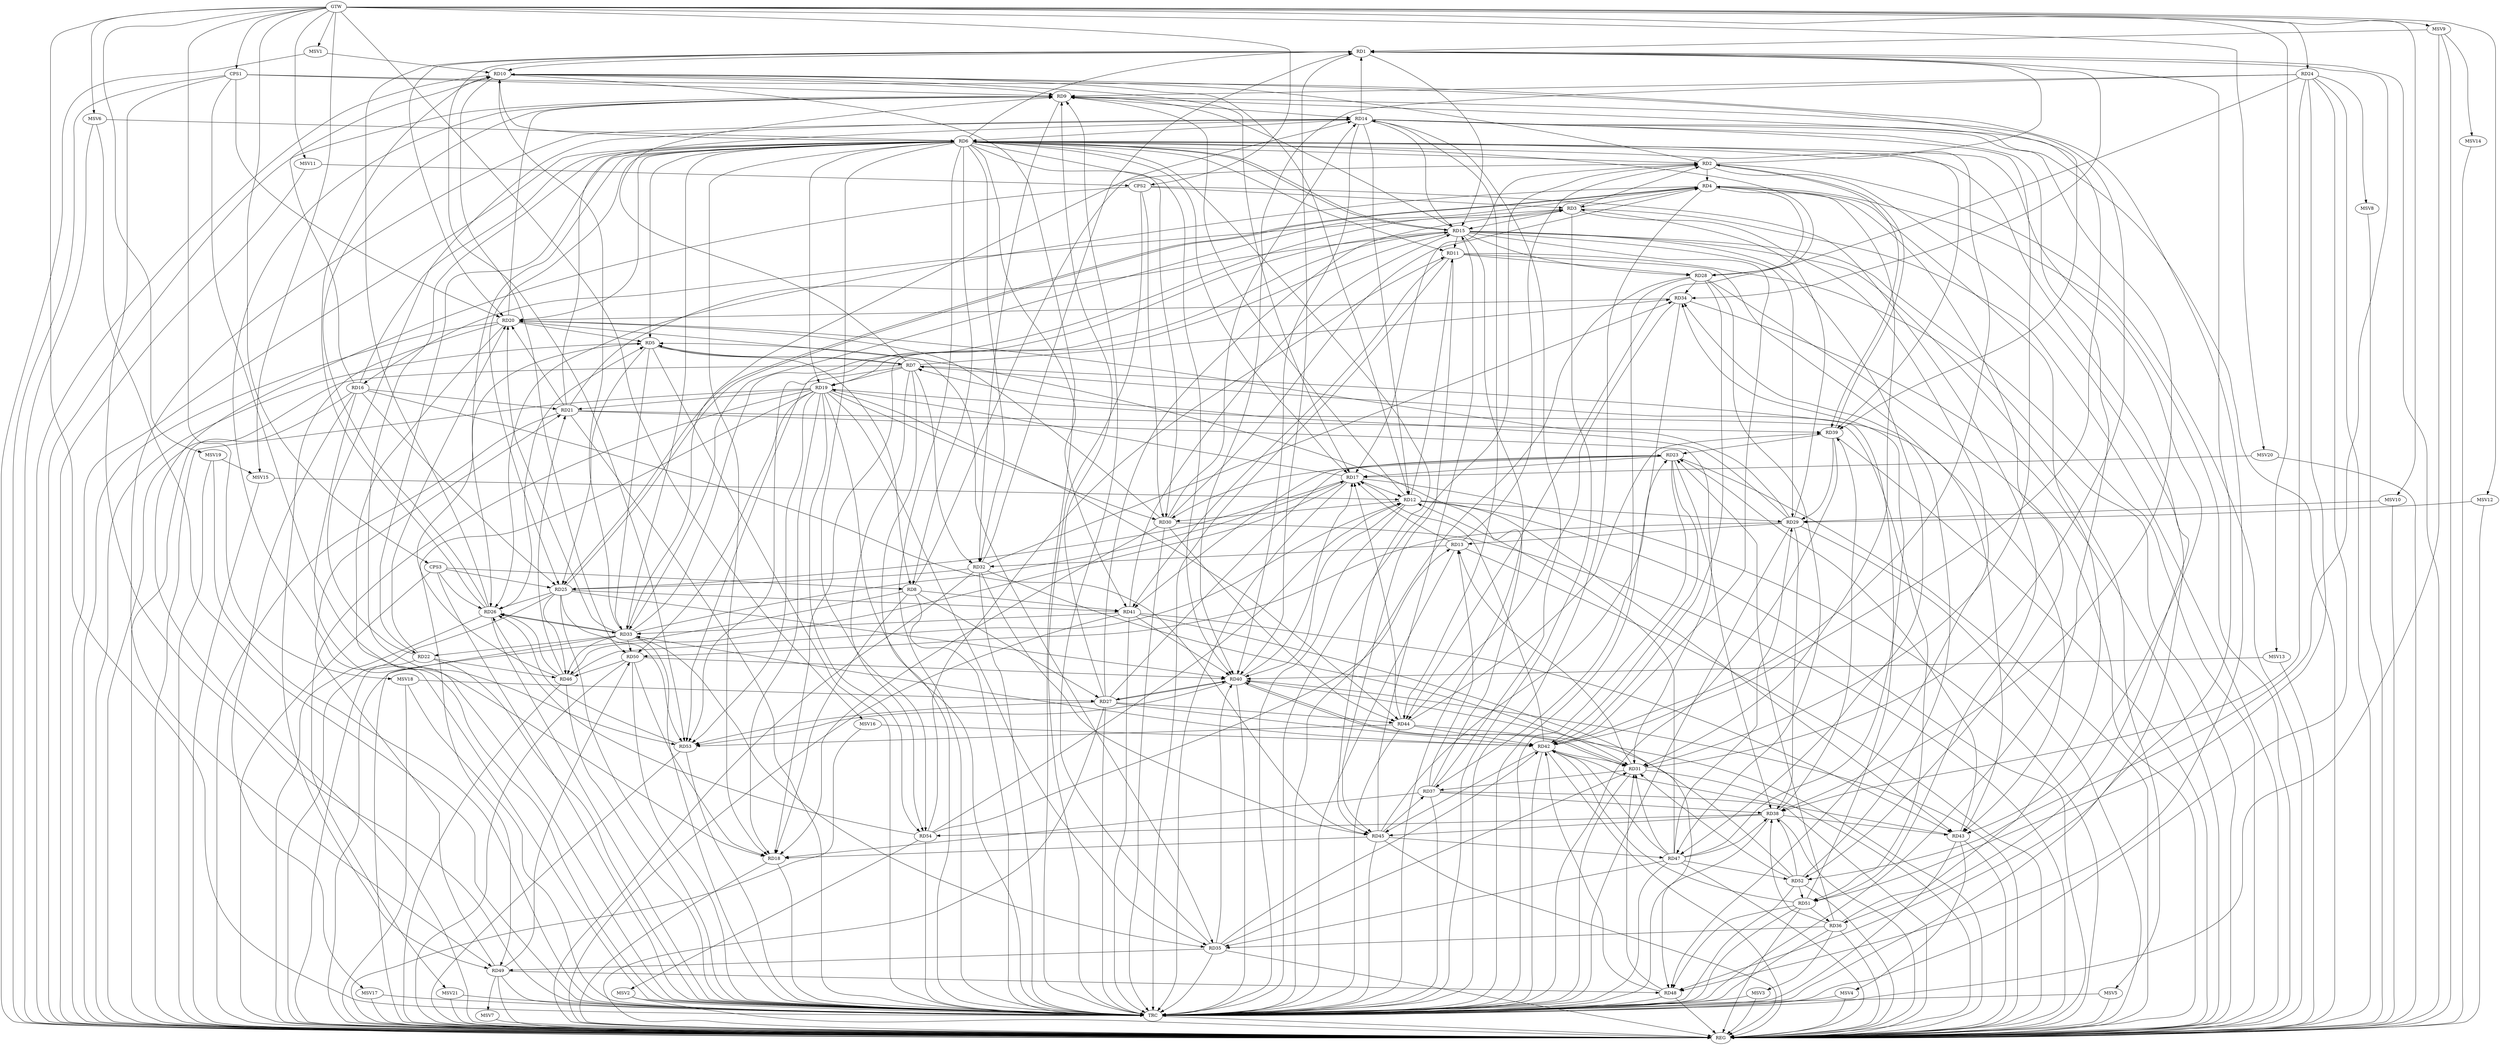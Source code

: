 strict digraph G {
  RD1 [ label="RD1" ];
  RD2 [ label="RD2" ];
  RD3 [ label="RD3" ];
  RD4 [ label="RD4" ];
  RD5 [ label="RD5" ];
  RD6 [ label="RD6" ];
  RD7 [ label="RD7" ];
  RD8 [ label="RD8" ];
  RD9 [ label="RD9" ];
  RD10 [ label="RD10" ];
  RD11 [ label="RD11" ];
  RD12 [ label="RD12" ];
  RD13 [ label="RD13" ];
  RD14 [ label="RD14" ];
  RD15 [ label="RD15" ];
  RD16 [ label="RD16" ];
  RD17 [ label="RD17" ];
  RD18 [ label="RD18" ];
  RD19 [ label="RD19" ];
  RD20 [ label="RD20" ];
  RD21 [ label="RD21" ];
  RD22 [ label="RD22" ];
  RD23 [ label="RD23" ];
  RD24 [ label="RD24" ];
  RD25 [ label="RD25" ];
  RD26 [ label="RD26" ];
  RD27 [ label="RD27" ];
  RD28 [ label="RD28" ];
  RD29 [ label="RD29" ];
  RD30 [ label="RD30" ];
  RD31 [ label="RD31" ];
  RD32 [ label="RD32" ];
  RD33 [ label="RD33" ];
  RD34 [ label="RD34" ];
  RD35 [ label="RD35" ];
  RD36 [ label="RD36" ];
  RD37 [ label="RD37" ];
  RD38 [ label="RD38" ];
  RD39 [ label="RD39" ];
  RD40 [ label="RD40" ];
  RD41 [ label="RD41" ];
  RD42 [ label="RD42" ];
  RD43 [ label="RD43" ];
  RD44 [ label="RD44" ];
  RD45 [ label="RD45" ];
  RD46 [ label="RD46" ];
  RD47 [ label="RD47" ];
  RD48 [ label="RD48" ];
  RD49 [ label="RD49" ];
  RD50 [ label="RD50" ];
  RD51 [ label="RD51" ];
  RD52 [ label="RD52" ];
  RD53 [ label="RD53" ];
  RD54 [ label="RD54" ];
  CPS1 [ label="CPS1" ];
  CPS2 [ label="CPS2" ];
  CPS3 [ label="CPS3" ];
  GTW [ label="GTW" ];
  REG [ label="REG" ];
  TRC [ label="TRC" ];
  MSV1 [ label="MSV1" ];
  MSV2 [ label="MSV2" ];
  MSV3 [ label="MSV3" ];
  MSV4 [ label="MSV4" ];
  MSV5 [ label="MSV5" ];
  MSV6 [ label="MSV6" ];
  MSV7 [ label="MSV7" ];
  MSV8 [ label="MSV8" ];
  MSV9 [ label="MSV9" ];
  MSV10 [ label="MSV10" ];
  MSV11 [ label="MSV11" ];
  MSV12 [ label="MSV12" ];
  MSV13 [ label="MSV13" ];
  MSV14 [ label="MSV14" ];
  MSV15 [ label="MSV15" ];
  MSV16 [ label="MSV16" ];
  MSV17 [ label="MSV17" ];
  MSV18 [ label="MSV18" ];
  MSV19 [ label="MSV19" ];
  MSV20 [ label="MSV20" ];
  MSV21 [ label="MSV21" ];
  RD2 -> RD1;
  RD1 -> RD10;
  RD14 -> RD1;
  RD1 -> RD15;
  RD1 -> RD20;
  RD26 -> RD1;
  RD32 -> RD1;
  RD1 -> RD34;
  RD1 -> RD40;
  RD1 -> RD52;
  RD1 -> RD53;
  RD3 -> RD2;
  RD2 -> RD4;
  RD2 -> RD10;
  RD13 -> RD2;
  RD2 -> RD17;
  RD33 -> RD2;
  RD2 -> RD39;
  RD39 -> RD2;
  RD2 -> RD48;
  RD4 -> RD3;
  RD3 -> RD15;
  RD3 -> RD16;
  RD27 -> RD3;
  RD29 -> RD3;
  RD33 -> RD3;
  RD3 -> RD48;
  RD4 -> RD25;
  RD25 -> RD4;
  RD4 -> RD26;
  RD4 -> RD28;
  RD30 -> RD4;
  RD4 -> RD31;
  RD4 -> RD33;
  RD36 -> RD4;
  RD4 -> RD52;
  RD5 -> RD7;
  RD7 -> RD5;
  RD5 -> RD8;
  RD20 -> RD5;
  RD5 -> RD25;
  RD26 -> RD5;
  RD5 -> RD33;
  RD37 -> RD5;
  RD46 -> RD5;
  RD6 -> RD10;
  RD6 -> RD11;
  RD14 -> RD6;
  RD15 -> RD6;
  RD16 -> RD6;
  RD6 -> RD18;
  RD6 -> RD26;
  RD6 -> RD36;
  RD6 -> RD39;
  RD6 -> RD40;
  RD6 -> RD41;
  RD6 -> RD42;
  RD6 -> RD53;
  RD7 -> RD9;
  RD7 -> RD19;
  RD29 -> RD7;
  RD7 -> RD32;
  RD7 -> RD34;
  RD7 -> RD43;
  RD51 -> RD7;
  RD7 -> RD53;
  RD7 -> RD54;
  RD8 -> RD14;
  RD8 -> RD18;
  RD8 -> RD27;
  RD8 -> RD41;
  RD10 -> RD9;
  RD12 -> RD9;
  RD9 -> RD14;
  RD15 -> RD9;
  RD20 -> RD9;
  RD24 -> RD9;
  RD26 -> RD9;
  RD27 -> RD9;
  RD31 -> RD9;
  RD9 -> RD32;
  RD35 -> RD9;
  RD42 -> RD9;
  RD10 -> RD12;
  RD16 -> RD10;
  RD10 -> RD17;
  RD26 -> RD10;
  RD33 -> RD10;
  RD10 -> RD39;
  RD10 -> RD50;
  RD12 -> RD11;
  RD15 -> RD11;
  RD11 -> RD28;
  RD11 -> RD41;
  RD11 -> RD43;
  RD11 -> RD45;
  RD54 -> RD11;
  RD14 -> RD12;
  RD17 -> RD12;
  RD12 -> RD29;
  RD12 -> RD30;
  RD12 -> RD40;
  RD12 -> RD43;
  RD46 -> RD12;
  RD47 -> RD12;
  RD54 -> RD12;
  RD13 -> RD17;
  RD29 -> RD13;
  RD31 -> RD13;
  RD13 -> RD32;
  RD37 -> RD13;
  RD54 -> RD13;
  RD14 -> RD15;
  RD21 -> RD14;
  RD22 -> RD14;
  RD30 -> RD14;
  RD14 -> RD31;
  RD37 -> RD14;
  RD14 -> RD38;
  RD14 -> RD40;
  RD14 -> RD44;
  RD14 -> RD49;
  RD15 -> RD18;
  RD15 -> RD19;
  RD21 -> RD15;
  RD15 -> RD28;
  RD15 -> RD29;
  RD41 -> RD15;
  RD15 -> RD42;
  RD45 -> RD15;
  RD15 -> RD47;
  RD15 -> RD53;
  RD16 -> RD21;
  RD16 -> RD25;
  RD16 -> RD45;
  RD17 -> RD19;
  RD23 -> RD17;
  RD17 -> RD25;
  RD33 -> RD17;
  RD40 -> RD17;
  RD42 -> RD17;
  RD44 -> RD17;
  RD17 -> RD46;
  RD19 -> RD18;
  RD30 -> RD18;
  RD37 -> RD18;
  RD45 -> RD18;
  RD50 -> RD18;
  RD19 -> RD21;
  RD19 -> RD30;
  RD19 -> RD35;
  RD19 -> RD44;
  RD19 -> RD49;
  RD19 -> RD50;
  RD19 -> RD51;
  RD19 -> RD53;
  RD19 -> RD54;
  RD21 -> RD20;
  RD22 -> RD20;
  RD29 -> RD20;
  RD30 -> RD20;
  RD33 -> RD20;
  RD34 -> RD20;
  RD20 -> RD35;
  RD20 -> RD49;
  RD21 -> RD31;
  RD21 -> RD39;
  RD46 -> RD21;
  RD49 -> RD21;
  RD33 -> RD22;
  RD22 -> RD46;
  RD27 -> RD23;
  RD23 -> RD30;
  RD36 -> RD23;
  RD23 -> RD38;
  RD39 -> RD23;
  RD23 -> RD41;
  RD23 -> RD42;
  RD43 -> RD23;
  RD45 -> RD23;
  RD24 -> RD38;
  RD24 -> RD40;
  RD24 -> RD44;
  RD24 -> RD51;
  RD25 -> RD26;
  RD32 -> RD25;
  RD25 -> RD40;
  RD25 -> RD41;
  RD25 -> RD46;
  RD25 -> RD53;
  RD26 -> RD33;
  RD33 -> RD26;
  RD46 -> RD26;
  RD53 -> RD26;
  RD54 -> RD26;
  RD27 -> RD40;
  RD40 -> RD27;
  RD27 -> RD42;
  RD27 -> RD44;
  RD27 -> RD53;
  RD28 -> RD34;
  RD28 -> RD37;
  RD28 -> RD42;
  RD28 -> RD47;
  RD29 -> RD38;
  RD39 -> RD29;
  RD47 -> RD29;
  RD29 -> RD50;
  RD30 -> RD44;
  RD32 -> RD31;
  RD35 -> RD31;
  RD31 -> RD37;
  RD31 -> RD40;
  RD40 -> RD31;
  RD42 -> RD31;
  RD47 -> RD31;
  RD48 -> RD31;
  RD52 -> RD31;
  RD32 -> RD34;
  RD32 -> RD45;
  RD33 -> RD35;
  RD41 -> RD33;
  RD42 -> RD33;
  RD33 -> RD46;
  RD33 -> RD50;
  RD34 -> RD44;
  RD47 -> RD34;
  RD52 -> RD34;
  RD36 -> RD35;
  RD35 -> RD40;
  RD35 -> RD42;
  RD47 -> RD35;
  RD35 -> RD49;
  RD36 -> RD38;
  RD51 -> RD36;
  RD37 -> RD38;
  RD45 -> RD37;
  RD38 -> RD39;
  RD38 -> RD43;
  RD38 -> RD45;
  RD47 -> RD38;
  RD52 -> RD38;
  RD38 -> RD54;
  RD44 -> RD39;
  RD41 -> RD40;
  RD50 -> RD40;
  RD52 -> RD40;
  RD40 -> RD53;
  RD41 -> RD43;
  RD41 -> RD48;
  RD43 -> RD42;
  RD44 -> RD42;
  RD42 -> RD45;
  RD47 -> RD42;
  RD48 -> RD42;
  RD51 -> RD42;
  RD44 -> RD53;
  RD45 -> RD47;
  RD50 -> RD46;
  RD47 -> RD52;
  RD49 -> RD48;
  RD51 -> RD48;
  RD49 -> RD50;
  RD52 -> RD51;
  CPS1 -> RD18;
  CPS1 -> RD20;
  CPS1 -> RD48;
  CPS1 -> RD9;
  CPS2 -> RD30;
  CPS2 -> RD51;
  CPS2 -> RD3;
  CPS3 -> RD25;
  CPS3 -> RD26;
  CPS3 -> RD8;
  GTW -> RD24;
  GTW -> CPS1;
  GTW -> CPS2;
  GTW -> CPS3;
  RD1 -> REG;
  RD2 -> REG;
  RD3 -> REG;
  RD4 -> REG;
  RD5 -> REG;
  RD6 -> REG;
  RD7 -> REG;
  RD8 -> REG;
  RD9 -> REG;
  RD10 -> REG;
  RD11 -> REG;
  RD12 -> REG;
  RD13 -> REG;
  RD14 -> REG;
  RD15 -> REG;
  RD16 -> REG;
  RD17 -> REG;
  RD18 -> REG;
  RD19 -> REG;
  RD20 -> REG;
  RD21 -> REG;
  RD22 -> REG;
  RD23 -> REG;
  RD24 -> REG;
  RD25 -> REG;
  RD26 -> REG;
  RD27 -> REG;
  RD28 -> REG;
  RD29 -> REG;
  RD30 -> REG;
  RD31 -> REG;
  RD32 -> REG;
  RD33 -> REG;
  RD34 -> REG;
  RD35 -> REG;
  RD36 -> REG;
  RD37 -> REG;
  RD38 -> REG;
  RD39 -> REG;
  RD40 -> REG;
  RD41 -> REG;
  RD42 -> REG;
  RD43 -> REG;
  RD44 -> REG;
  RD45 -> REG;
  RD46 -> REG;
  RD47 -> REG;
  RD48 -> REG;
  RD49 -> REG;
  RD50 -> REG;
  RD51 -> REG;
  RD52 -> REG;
  RD53 -> REG;
  CPS1 -> REG;
  CPS2 -> REG;
  CPS3 -> REG;
  RD1 -> TRC;
  RD2 -> TRC;
  RD3 -> TRC;
  RD4 -> TRC;
  RD5 -> TRC;
  RD6 -> TRC;
  RD7 -> TRC;
  RD8 -> TRC;
  RD9 -> TRC;
  RD10 -> TRC;
  RD11 -> TRC;
  RD12 -> TRC;
  RD13 -> TRC;
  RD14 -> TRC;
  RD15 -> TRC;
  RD16 -> TRC;
  RD17 -> TRC;
  RD18 -> TRC;
  RD19 -> TRC;
  RD20 -> TRC;
  RD21 -> TRC;
  RD22 -> TRC;
  RD23 -> TRC;
  RD24 -> TRC;
  RD25 -> TRC;
  RD26 -> TRC;
  RD27 -> TRC;
  RD28 -> TRC;
  RD29 -> TRC;
  RD30 -> TRC;
  RD31 -> TRC;
  RD32 -> TRC;
  RD33 -> TRC;
  RD34 -> TRC;
  RD35 -> TRC;
  RD36 -> TRC;
  RD37 -> TRC;
  RD38 -> TRC;
  RD39 -> TRC;
  RD40 -> TRC;
  RD41 -> TRC;
  RD42 -> TRC;
  RD43 -> TRC;
  RD44 -> TRC;
  RD45 -> TRC;
  RD46 -> TRC;
  RD47 -> TRC;
  RD48 -> TRC;
  RD49 -> TRC;
  RD50 -> TRC;
  RD51 -> TRC;
  RD52 -> TRC;
  RD53 -> TRC;
  RD54 -> TRC;
  CPS1 -> TRC;
  CPS2 -> TRC;
  CPS3 -> TRC;
  GTW -> TRC;
  TRC -> REG;
  RD6 -> RD30;
  RD6 -> RD32;
  RD6 -> RD33;
  RD6 -> RD20;
  RD6 -> RD22;
  RD6 -> RD19;
  RD6 -> RD45;
  RD6 -> RD15;
  RD6 -> RD43;
  RD6 -> RD5;
  RD6 -> RD28;
  RD6 -> RD17;
  RD6 -> RD2;
  RD6 -> RD25;
  RD6 -> RD8;
  RD6 -> RD54;
  RD6 -> RD1;
  MSV1 -> RD10;
  GTW -> MSV1;
  MSV1 -> REG;
  RD54 -> MSV2;
  MSV2 -> REG;
  MSV2 -> TRC;
  RD36 -> MSV3;
  MSV3 -> REG;
  MSV3 -> TRC;
  RD43 -> MSV4;
  MSV4 -> REG;
  MSV4 -> TRC;
  RD15 -> MSV5;
  MSV5 -> REG;
  MSV5 -> TRC;
  MSV6 -> RD6;
  GTW -> MSV6;
  MSV6 -> REG;
  MSV6 -> TRC;
  RD49 -> MSV7;
  MSV7 -> REG;
  RD24 -> MSV8;
  MSV8 -> REG;
  MSV9 -> RD1;
  GTW -> MSV9;
  MSV9 -> REG;
  MSV9 -> TRC;
  MSV10 -> RD29;
  GTW -> MSV10;
  MSV10 -> REG;
  MSV11 -> CPS2;
  GTW -> MSV11;
  MSV11 -> REG;
  MSV12 -> RD29;
  GTW -> MSV12;
  MSV12 -> REG;
  MSV13 -> RD40;
  GTW -> MSV13;
  MSV13 -> REG;
  MSV9 -> MSV14;
  MSV14 -> REG;
  MSV15 -> RD12;
  GTW -> MSV15;
  MSV15 -> REG;
  MSV16 -> RD42;
  GTW -> MSV16;
  MSV16 -> REG;
  RD16 -> MSV17;
  MSV17 -> REG;
  MSV17 -> TRC;
  MSV18 -> RD27;
  GTW -> MSV18;
  MSV18 -> REG;
  MSV18 -> TRC;
  MSV19 -> MSV15;
  GTW -> MSV19;
  MSV19 -> REG;
  MSV19 -> TRC;
  MSV20 -> RD17;
  GTW -> MSV20;
  MSV20 -> REG;
  RD19 -> MSV21;
  MSV21 -> REG;
  MSV21 -> TRC;
}
